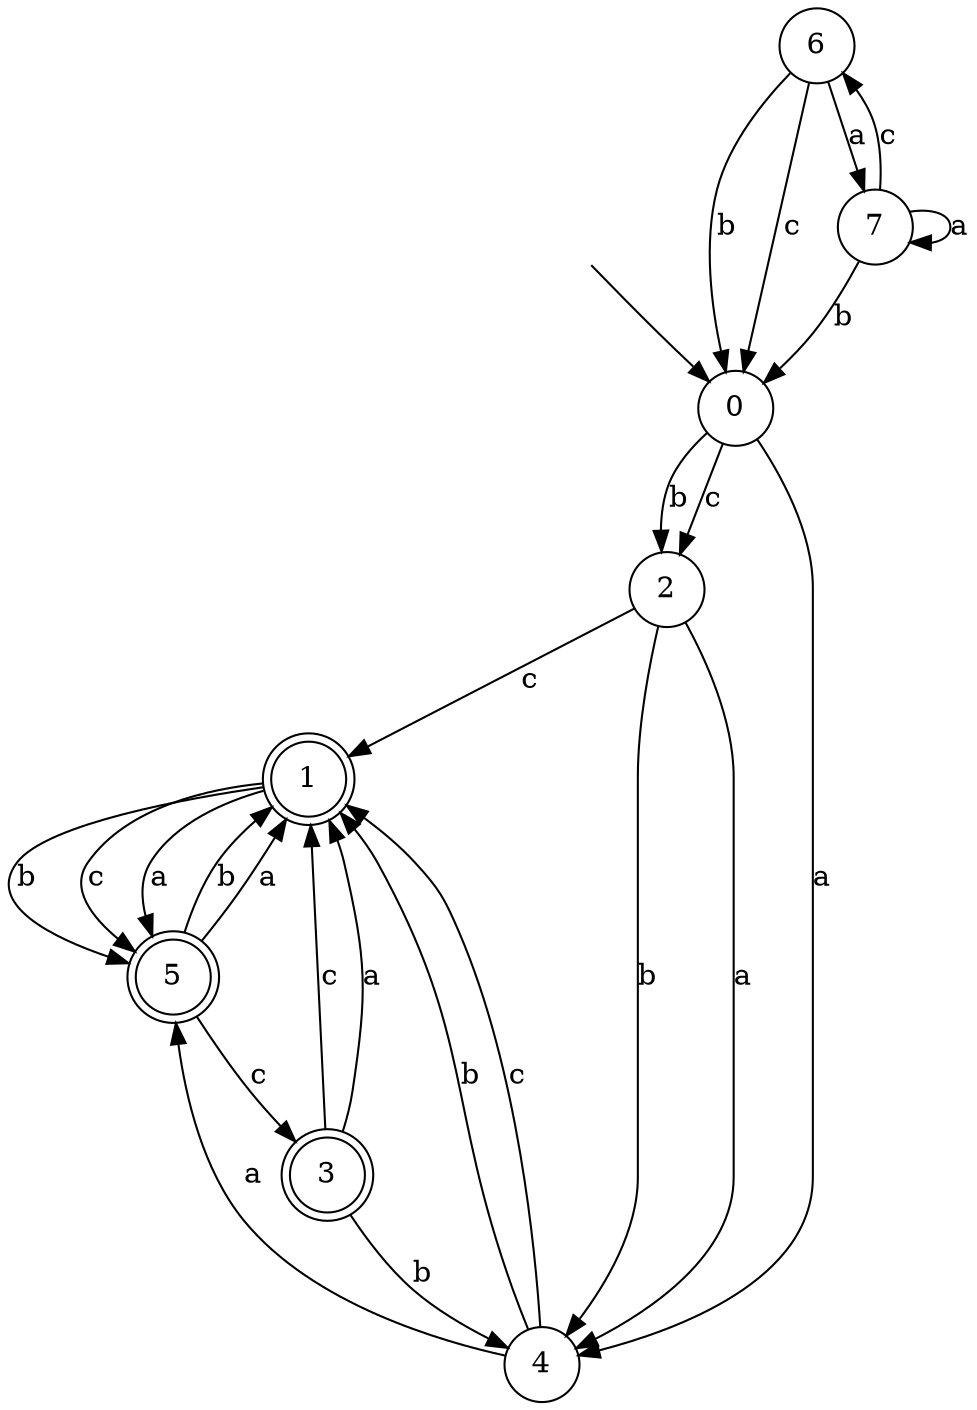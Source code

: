 digraph g {
__start [label=""shape=none]
	0[shape="circle" label="0"]
	1[shape="doublecircle" label="1"]
	2[shape="circle" label="2"]
	3[shape="doublecircle" label="3"]
	4[shape="circle" label="4"]
	5[shape="doublecircle" label="5"]
	6[shape="circle" label="6"]
	7[shape="circle" label="7"]
__start -> 0
	0->2 [label="b"]
	0->2 [label="c"]
	0->4 [label="a"]
	1->5 [label="b"]
	1->5 [label="c"]
	1->5 [label="a"]
	2->4 [label="b"]
	2->1 [label="c"]
	2->4 [label="a"]
	3->4 [label="b"]
	3->1 [label="c"]
	3->1 [label="a"]
	4->1 [label="b"]
	4->1 [label="c"]
	4->5 [label="a"]
	5->1 [label="b"]
	5->3 [label="c"]
	5->1 [label="a"]
	6->0 [label="b"]
	6->0 [label="c"]
	6->7 [label="a"]
	7->0 [label="b"]
	7->6 [label="c"]
	7->7 [label="a"]
}
